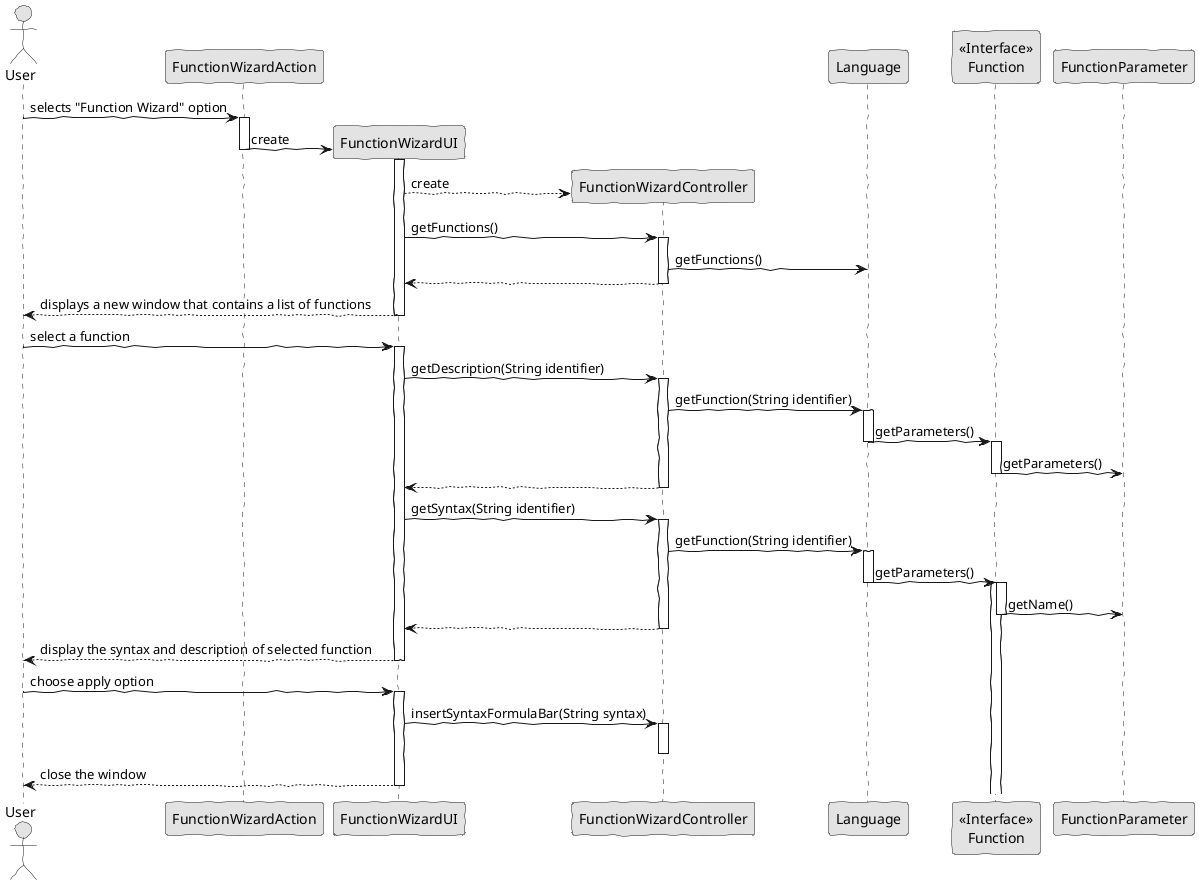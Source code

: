 @startuml ssd_insert_function_basic_wizard.png
skinparam handwritten true
skinparam monochrome true
skinparam packageStyle rect
skinparam defaultFontName FG Virgil
skinparam shadowing false

actor User 
participant "FunctionWizardAction" as Action
participant "FunctionWizardUI" as UI
participant "FunctionWizardController" as CRTL

User -> Action : selects "Function Wizard" option
activate Action
create UI

Action -> UI : create
deactivate Action
activate UI
create CRTL
UI --> CRTL : create
UI -> CRTL : getFunctions()
activate CRTL
CRTL -> Language : getFunctions()
CRTL --> UI : 
deactivate CRTL
UI --> User : displays a new window that contains a list of functions 
deactivate UI

User -> UI : select a function
activate UI
UI -> CRTL : getDescription(String identifier)
activate CRTL
participant "<<Interface>>\nFunction" as Function
CRTL -> Language : getFunction(String identifier)
activate Language
Language -> Function : getParameters()
deactivate Language
activate Function
Function -> FunctionParameter : getParameters()
deactivate Function
CRTL --> UI :
deactivate CRTL
UI -> CRTL : getSyntax(String identifier)
activate CRTL
CRTL -> Language : getFunction(String identifier)

activate Language
Language -> Function : getParameters()
deactivate Language
activate Function
activate Function
Function -> FunctionParameter : getName()
deactivate Function
CRTL --> UI :
deactivate CRTL
UI --> User : display the syntax and description of selected function
deactivate UI

User -> UI : choose apply option
activate UI
UI -> CRTL : insertSyntaxFormulaBar(String syntax)

activate CRTL
deactivate CRTL

UI --> User : close the window
deactivate UI


@enduml